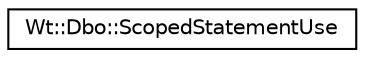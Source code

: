 digraph "Graphical Class Hierarchy"
{
 // LATEX_PDF_SIZE
  edge [fontname="Helvetica",fontsize="10",labelfontname="Helvetica",labelfontsize="10"];
  node [fontname="Helvetica",fontsize="10",shape=record];
  rankdir="LR";
  Node0 [label="Wt::Dbo::ScopedStatementUse",height=0.2,width=0.4,color="black", fillcolor="white", style="filled",URL="$classWt_1_1Dbo_1_1ScopedStatementUse.html",tooltip=" "];
}
